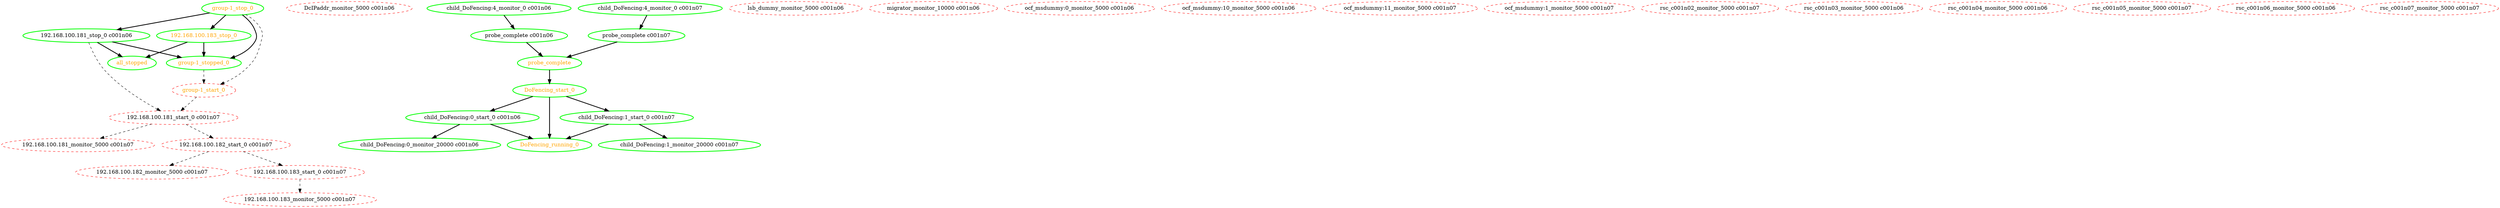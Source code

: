  digraph "g" {
"192.168.100.181_monitor_5000 c001n07" [ style=dashed color="red" fontcolor="black"  ]
"192.168.100.181_start_0 c001n07" -> "192.168.100.181_monitor_5000 c001n07" [ style = dashed]
"192.168.100.181_start_0 c001n07" -> "192.168.100.182_start_0 c001n07" [ style = dashed]
"192.168.100.181_start_0 c001n07" [ style=dashed color="red" fontcolor="black"  ]
"192.168.100.181_stop_0 c001n06" -> "192.168.100.181_start_0 c001n07" [ style = dashed]
"192.168.100.181_stop_0 c001n06" -> "all_stopped" [ style = bold]
"192.168.100.181_stop_0 c001n06" -> "group-1_stopped_0" [ style = bold]
"192.168.100.181_stop_0 c001n06" [ style=bold color="green" fontcolor="black" ]
"192.168.100.182_monitor_5000 c001n07" [ style=dashed color="red" fontcolor="black"  ]
"192.168.100.182_start_0 c001n07" -> "192.168.100.182_monitor_5000 c001n07" [ style = dashed]
"192.168.100.182_start_0 c001n07" -> "192.168.100.183_start_0 c001n07" [ style = dashed]
"192.168.100.182_start_0 c001n07" [ style=dashed color="red" fontcolor="black"  ]
"192.168.100.183_monitor_5000 c001n07" [ style=dashed color="red" fontcolor="black"  ]
"192.168.100.183_start_0 c001n07" -> "192.168.100.183_monitor_5000 c001n07" [ style = dashed]
"192.168.100.183_start_0 c001n07" [ style=dashed color="red" fontcolor="black"  ]
"192.168.100.183_stop_0" -> "all_stopped" [ style = bold]
"192.168.100.183_stop_0" -> "group-1_stopped_0" [ style = bold]
"192.168.100.183_stop_0" [ style=bold color="green" fontcolor="orange"  ]
"DcIPaddr_monitor_5000 c001n06" [ style=dashed color="red" fontcolor="black"  ]
"DoFencing_running_0" [ style=bold color="green" fontcolor="orange" ]
"DoFencing_start_0" -> "DoFencing_running_0" [ style = bold]
"DoFencing_start_0" -> "child_DoFencing:0_start_0 c001n06" [ style = bold]
"DoFencing_start_0" -> "child_DoFencing:1_start_0 c001n07" [ style = bold]
"DoFencing_start_0" [ style=bold color="green" fontcolor="orange" ]
"all_stopped" [ style=bold color="green" fontcolor="orange"  ]
"child_DoFencing:0_monitor_20000 c001n06" [ style=bold color="green" fontcolor="black" ]
"child_DoFencing:0_start_0 c001n06" -> "DoFencing_running_0" [ style = bold]
"child_DoFencing:0_start_0 c001n06" -> "child_DoFencing:0_monitor_20000 c001n06" [ style = bold]
"child_DoFencing:0_start_0 c001n06" [ style=bold color="green" fontcolor="black" ]
"child_DoFencing:1_monitor_20000 c001n07" [ style=bold color="green" fontcolor="black" ]
"child_DoFencing:1_start_0 c001n07" -> "DoFencing_running_0" [ style = bold]
"child_DoFencing:1_start_0 c001n07" -> "child_DoFencing:1_monitor_20000 c001n07" [ style = bold]
"child_DoFencing:1_start_0 c001n07" [ style=bold color="green" fontcolor="black" ]
"child_DoFencing:4_monitor_0 c001n06" -> "probe_complete c001n06" [ style = bold]
"child_DoFencing:4_monitor_0 c001n06" [ style=bold color="green" fontcolor="black" ]
"child_DoFencing:4_monitor_0 c001n07" -> "probe_complete c001n07" [ style = bold]
"child_DoFencing:4_monitor_0 c001n07" [ style=bold color="green" fontcolor="black" ]
"group-1_start_0" -> "192.168.100.181_start_0 c001n07" [ style = dashed]
"group-1_start_0" [ style=dashed color="red" fontcolor="orange"  ]
"group-1_stop_0" -> "192.168.100.181_stop_0 c001n06" [ style = bold]
"group-1_stop_0" -> "192.168.100.183_stop_0" [ style = bold]
"group-1_stop_0" -> "group-1_start_0" [ style = dashed]
"group-1_stop_0" -> "group-1_stopped_0" [ style = bold]
"group-1_stop_0" [ style=bold color="green" fontcolor="orange" ]
"group-1_stopped_0" -> "group-1_start_0" [ style = dashed]
"group-1_stopped_0" [ style=bold color="green" fontcolor="orange" ]
"lsb_dummy_monitor_5000 c001n06" [ style=dashed color="red" fontcolor="black"  ]
"migrator_monitor_10000 c001n06" [ style=dashed color="red" fontcolor="black"  ]
"ocf_msdummy:0_monitor_5000 c001n06" [ style=dashed color="red" fontcolor="black"  ]
"ocf_msdummy:10_monitor_5000 c001n06" [ style=dashed color="red" fontcolor="black"  ]
"ocf_msdummy:11_monitor_5000 c001n07" [ style=dashed color="red" fontcolor="black"  ]
"ocf_msdummy:1_monitor_5000 c001n07" [ style=dashed color="red" fontcolor="black"  ]
"probe_complete c001n06" -> "probe_complete" [ style = bold]
"probe_complete c001n06" [ style=bold color="green" fontcolor="black" ]
"probe_complete c001n07" -> "probe_complete" [ style = bold]
"probe_complete c001n07" [ style=bold color="green" fontcolor="black" ]
"probe_complete" -> "DoFencing_start_0" [ style = bold]
"probe_complete" [ style=bold color="green" fontcolor="orange" ]
"rsc_c001n02_monitor_5000 c001n07" [ style=dashed color="red" fontcolor="black"  ]
"rsc_c001n03_monitor_5000 c001n06" [ style=dashed color="red" fontcolor="black"  ]
"rsc_c001n04_monitor_5000 c001n06" [ style=dashed color="red" fontcolor="black"  ]
"rsc_c001n05_monitor_5000 c001n07" [ style=dashed color="red" fontcolor="black"  ]
"rsc_c001n06_monitor_5000 c001n06" [ style=dashed color="red" fontcolor="black"  ]
"rsc_c001n07_monitor_5000 c001n07" [ style=dashed color="red" fontcolor="black"  ]
}
